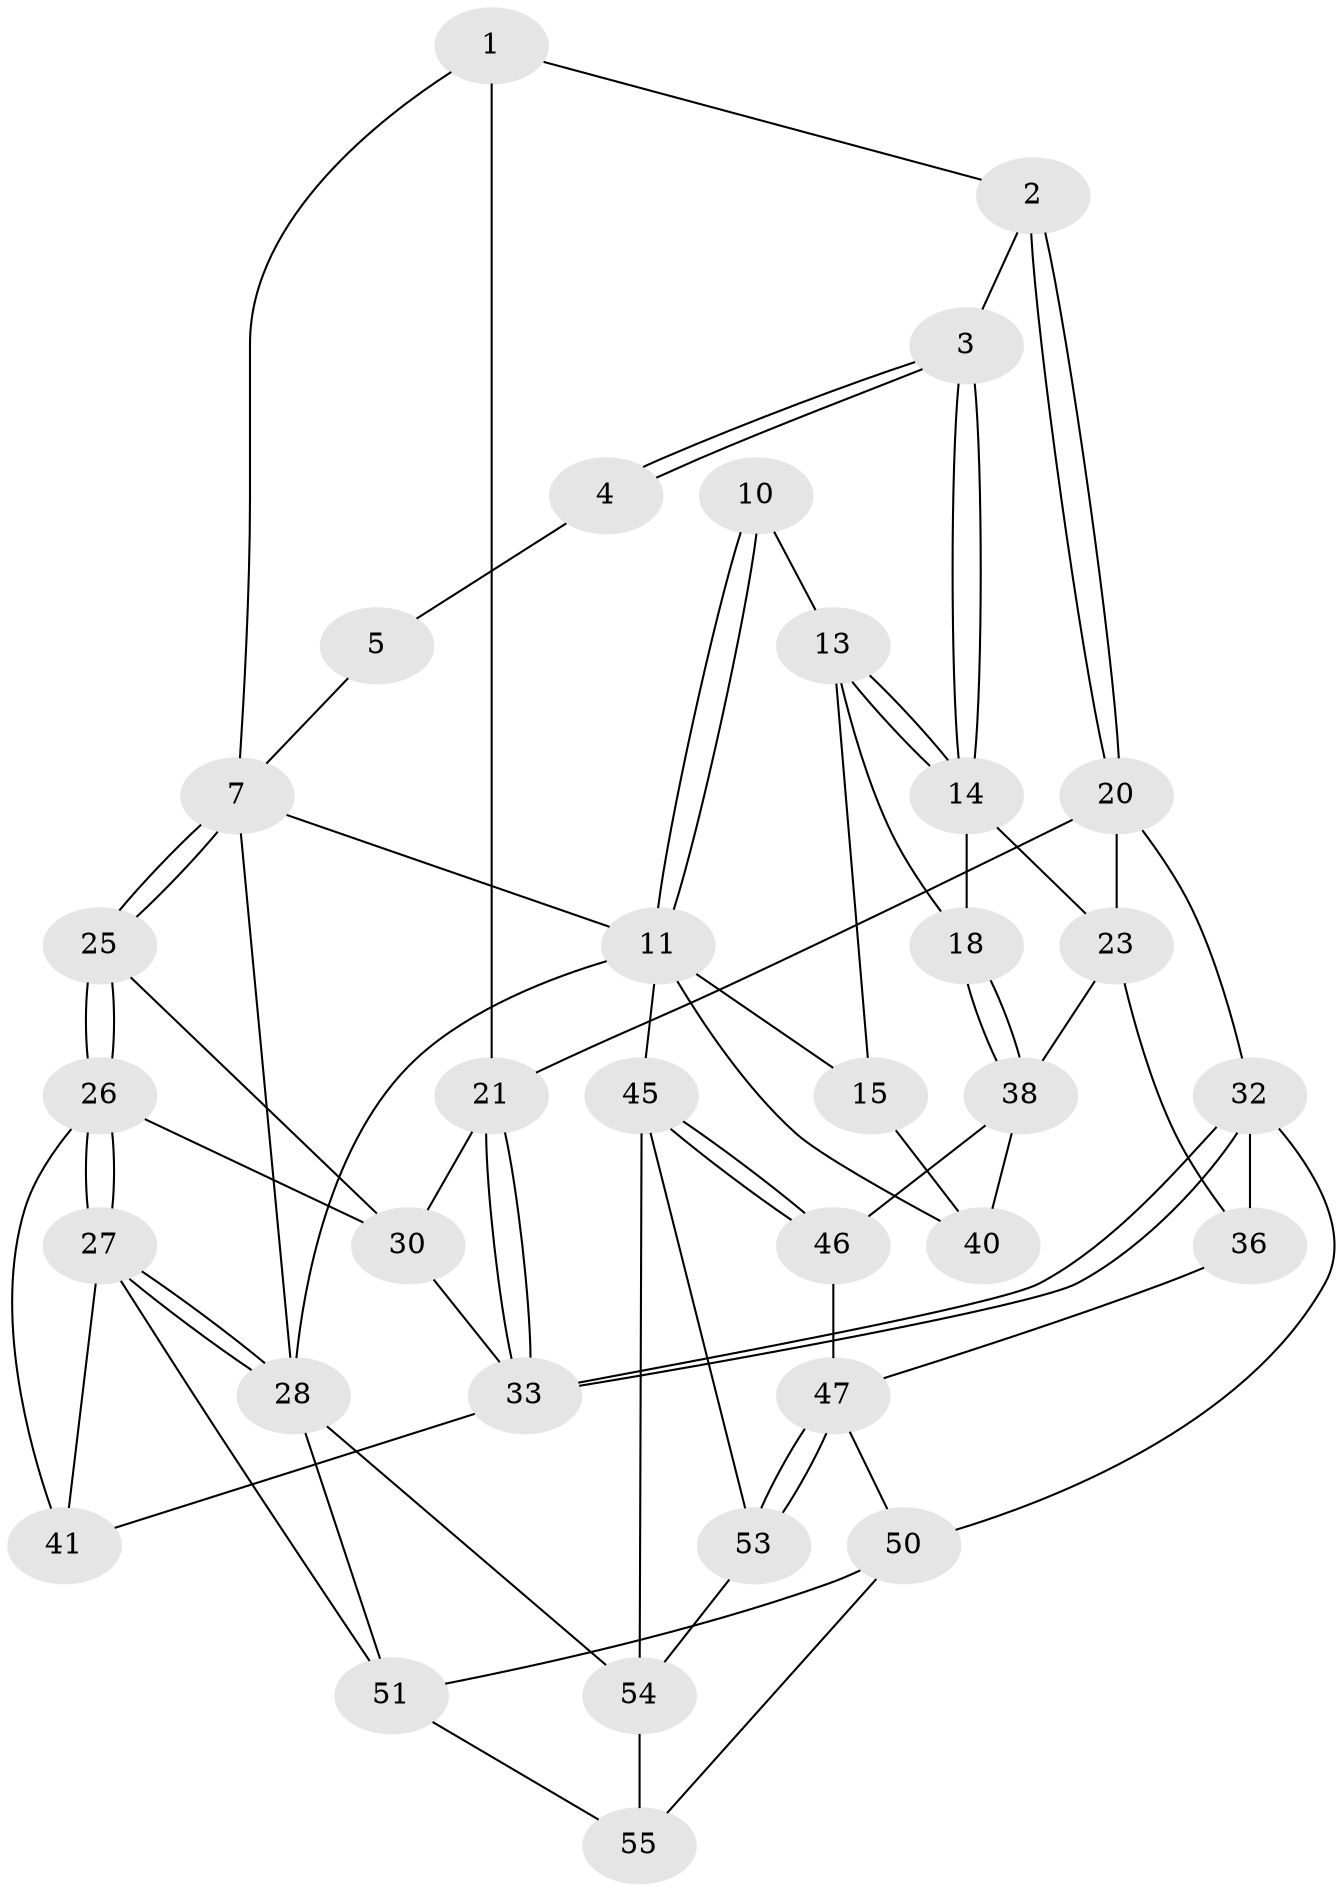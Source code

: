 // original degree distribution, {3: 0.05172413793103448, 4: 0.29310344827586204, 5: 0.3620689655172414, 6: 0.29310344827586204}
// Generated by graph-tools (version 1.1) at 2025/42/03/06/25 10:42:35]
// undirected, 34 vertices, 75 edges
graph export_dot {
graph [start="1"]
  node [color=gray90,style=filled];
  1 [pos="+0.36510227069176304+0.18915324687369536",super="+6"];
  2 [pos="+0.48166305734850395+0.20381142585757023"];
  3 [pos="+0.5426079088842349+0.1751362577397234"];
  4 [pos="+0.5332281015954352+0.14222321032930252",super="+12"];
  5 [pos="+0.16493920039154472+0",super="+9"];
  7 [pos="+0+0",super="+8"];
  10 [pos="+1+0"];
  11 [pos="+1+0",super="+44"];
  13 [pos="+0.8000769556104921+0.1313847613024681",super="+17"];
  14 [pos="+0.5521150448386223+0.18052394626007826",super="+19"];
  15 [pos="+1+0.38237513322001765",super="+16"];
  18 [pos="+0.774066720243141+0.45140157257039254"];
  20 [pos="+0.33843191122662214+0.4069350403400838",super="+24"];
  21 [pos="+0.30409026522746563+0.41160498021440084",super="+22"];
  23 [pos="+0.5053101908149253+0.4764944014692976",super="+35"];
  25 [pos="+0+0.4314660357376679"];
  26 [pos="+0+0.6257884059136276",super="+42"];
  27 [pos="+0+0.7002059185215149",super="+49"];
  28 [pos="+0+1",super="+29"];
  30 [pos="+0.18570926834326146+0.5068280359495317",super="+31"];
  32 [pos="+0.3800977022803261+0.6751921310987876",super="+37"];
  33 [pos="+0.35167871326654+0.6488709377009295",super="+34"];
  36 [pos="+0.5082750323277349+0.6581052368717025"];
  38 [pos="+0.7875277795220404+0.4845179979901121",super="+39"];
  40 [pos="+0.8693745631480251+0.4761224876728508",super="+43"];
  41 [pos="+0.16590004273077155+0.6647040749412424"];
  45 [pos="+1+1",super="+56"];
  46 [pos="+0.7247940668466638+0.595888200721483"];
  47 [pos="+0.6146867912603946+0.770137899528025",super="+48"];
  50 [pos="+0.37321952824781696+0.7180508665625646",super="+52"];
  51 [pos="+0.17706023492163997+0.7614235187677516",super="+57"];
  53 [pos="+0.6156470461289717+0.8016082748554456"];
  54 [pos="+0.43208191236267035+0.8872113197706825",super="+58"];
  55 [pos="+0.4073305026314662+0.8529516361918859"];
  1 -- 2;
  1 -- 21;
  1 -- 7;
  2 -- 3;
  2 -- 20;
  2 -- 20;
  3 -- 4;
  3 -- 4;
  3 -- 14;
  3 -- 14;
  4 -- 5 [weight=2];
  5 -- 7;
  7 -- 25;
  7 -- 25;
  7 -- 11;
  7 -- 28;
  10 -- 11;
  10 -- 11;
  10 -- 13;
  11 -- 15;
  11 -- 40;
  11 -- 28;
  11 -- 45;
  13 -- 14;
  13 -- 14;
  13 -- 18;
  13 -- 15;
  14 -- 18;
  14 -- 23;
  15 -- 40 [weight=2];
  18 -- 38;
  18 -- 38;
  20 -- 21;
  20 -- 32;
  20 -- 23;
  21 -- 33;
  21 -- 33;
  21 -- 30;
  23 -- 36;
  23 -- 38;
  25 -- 26;
  25 -- 26;
  25 -- 30;
  26 -- 27;
  26 -- 27;
  26 -- 41;
  26 -- 30;
  27 -- 28;
  27 -- 28;
  27 -- 41;
  27 -- 51;
  28 -- 54;
  28 -- 51;
  30 -- 33;
  32 -- 33;
  32 -- 33;
  32 -- 50;
  32 -- 36;
  33 -- 41;
  36 -- 47;
  38 -- 40;
  38 -- 46;
  45 -- 46;
  45 -- 46;
  45 -- 53;
  45 -- 54;
  46 -- 47;
  47 -- 53;
  47 -- 53;
  47 -- 50;
  50 -- 51;
  50 -- 55;
  51 -- 55;
  53 -- 54;
  54 -- 55;
}
